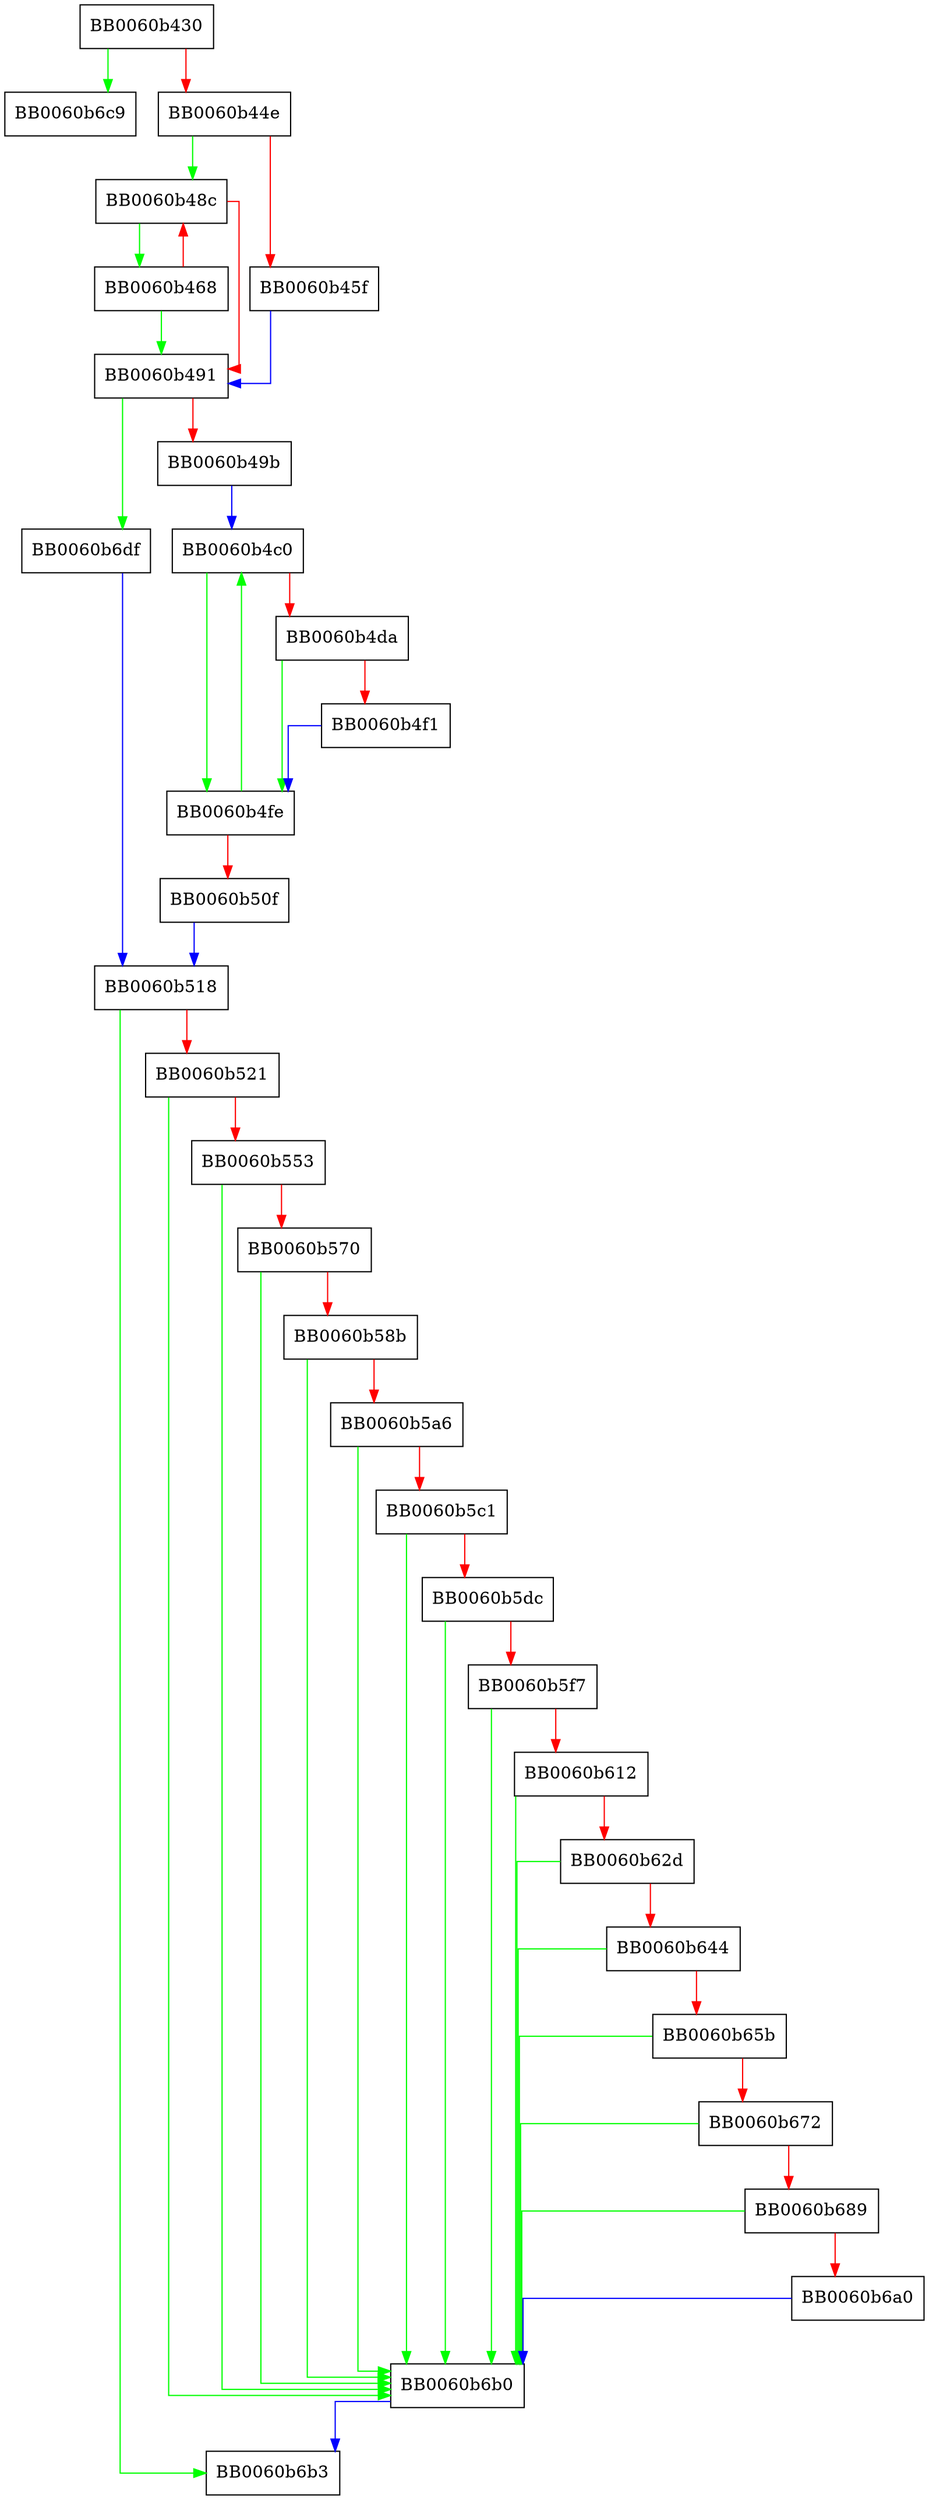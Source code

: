 digraph CRYPTO_ofb128_encrypt {
  node [shape="box"];
  graph [splines=ortho];
  BB0060b430 -> BB0060b6c9 [color="green"];
  BB0060b430 -> BB0060b44e [color="red"];
  BB0060b44e -> BB0060b48c [color="green"];
  BB0060b44e -> BB0060b45f [color="red"];
  BB0060b45f -> BB0060b491 [color="blue"];
  BB0060b468 -> BB0060b491 [color="green"];
  BB0060b468 -> BB0060b48c [color="red"];
  BB0060b48c -> BB0060b468 [color="green"];
  BB0060b48c -> BB0060b491 [color="red"];
  BB0060b491 -> BB0060b6df [color="green"];
  BB0060b491 -> BB0060b49b [color="red"];
  BB0060b49b -> BB0060b4c0 [color="blue"];
  BB0060b4c0 -> BB0060b4fe [color="green"];
  BB0060b4c0 -> BB0060b4da [color="red"];
  BB0060b4da -> BB0060b4fe [color="green"];
  BB0060b4da -> BB0060b4f1 [color="red"];
  BB0060b4f1 -> BB0060b4fe [color="blue"];
  BB0060b4fe -> BB0060b4c0 [color="green"];
  BB0060b4fe -> BB0060b50f [color="red"];
  BB0060b50f -> BB0060b518 [color="blue"];
  BB0060b518 -> BB0060b6b3 [color="green"];
  BB0060b518 -> BB0060b521 [color="red"];
  BB0060b521 -> BB0060b6b0 [color="green"];
  BB0060b521 -> BB0060b553 [color="red"];
  BB0060b553 -> BB0060b6b0 [color="green"];
  BB0060b553 -> BB0060b570 [color="red"];
  BB0060b570 -> BB0060b6b0 [color="green"];
  BB0060b570 -> BB0060b58b [color="red"];
  BB0060b58b -> BB0060b6b0 [color="green"];
  BB0060b58b -> BB0060b5a6 [color="red"];
  BB0060b5a6 -> BB0060b6b0 [color="green"];
  BB0060b5a6 -> BB0060b5c1 [color="red"];
  BB0060b5c1 -> BB0060b6b0 [color="green"];
  BB0060b5c1 -> BB0060b5dc [color="red"];
  BB0060b5dc -> BB0060b6b0 [color="green"];
  BB0060b5dc -> BB0060b5f7 [color="red"];
  BB0060b5f7 -> BB0060b6b0 [color="green"];
  BB0060b5f7 -> BB0060b612 [color="red"];
  BB0060b612 -> BB0060b6b0 [color="green"];
  BB0060b612 -> BB0060b62d [color="red"];
  BB0060b62d -> BB0060b6b0 [color="green"];
  BB0060b62d -> BB0060b644 [color="red"];
  BB0060b644 -> BB0060b6b0 [color="green"];
  BB0060b644 -> BB0060b65b [color="red"];
  BB0060b65b -> BB0060b6b0 [color="green"];
  BB0060b65b -> BB0060b672 [color="red"];
  BB0060b672 -> BB0060b6b0 [color="green"];
  BB0060b672 -> BB0060b689 [color="red"];
  BB0060b689 -> BB0060b6b0 [color="green"];
  BB0060b689 -> BB0060b6a0 [color="red"];
  BB0060b6a0 -> BB0060b6b0 [color="blue"];
  BB0060b6b0 -> BB0060b6b3 [color="blue"];
  BB0060b6df -> BB0060b518 [color="blue"];
}